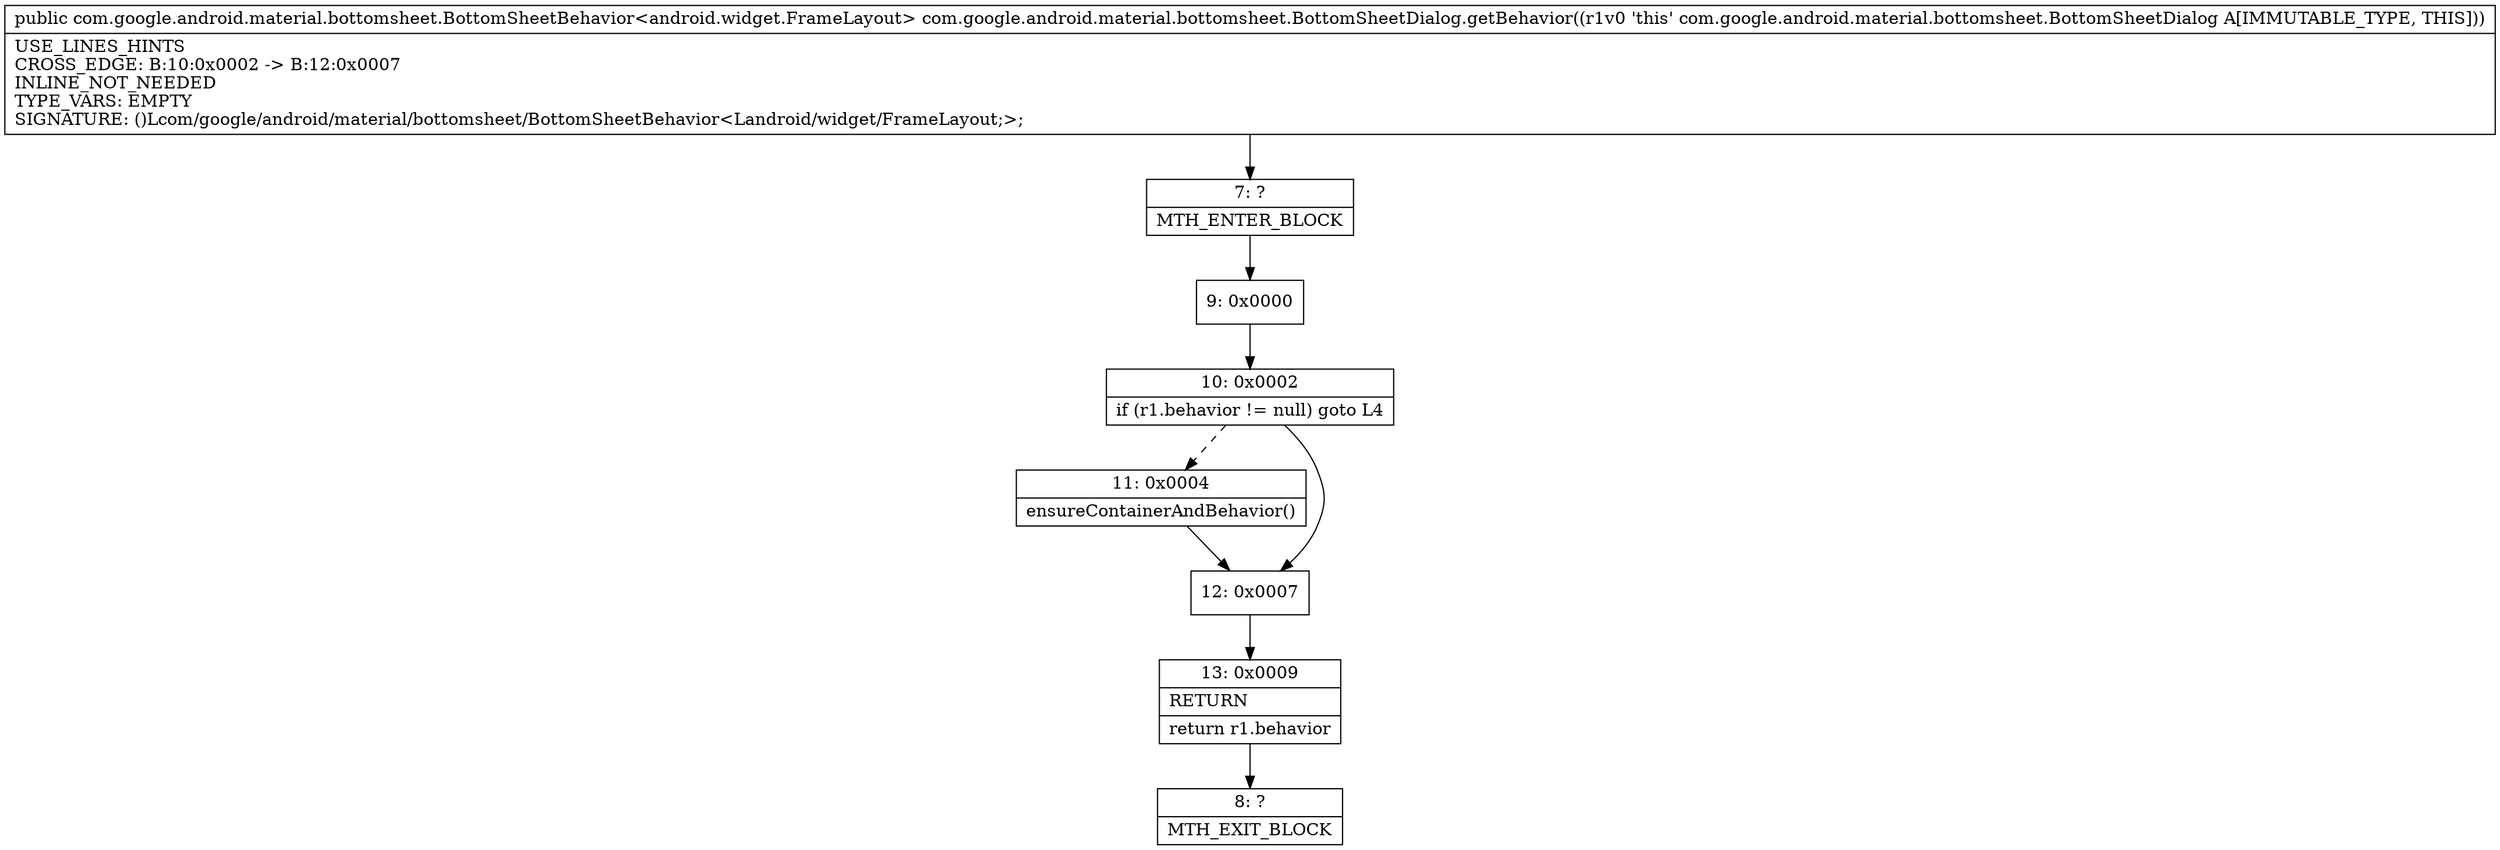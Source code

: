 digraph "CFG forcom.google.android.material.bottomsheet.BottomSheetDialog.getBehavior()Lcom\/google\/android\/material\/bottomsheet\/BottomSheetBehavior;" {
Node_7 [shape=record,label="{7\:\ ?|MTH_ENTER_BLOCK\l}"];
Node_9 [shape=record,label="{9\:\ 0x0000}"];
Node_10 [shape=record,label="{10\:\ 0x0002|if (r1.behavior != null) goto L4\l}"];
Node_11 [shape=record,label="{11\:\ 0x0004|ensureContainerAndBehavior()\l}"];
Node_12 [shape=record,label="{12\:\ 0x0007}"];
Node_13 [shape=record,label="{13\:\ 0x0009|RETURN\l|return r1.behavior\l}"];
Node_8 [shape=record,label="{8\:\ ?|MTH_EXIT_BLOCK\l}"];
MethodNode[shape=record,label="{public com.google.android.material.bottomsheet.BottomSheetBehavior\<android.widget.FrameLayout\> com.google.android.material.bottomsheet.BottomSheetDialog.getBehavior((r1v0 'this' com.google.android.material.bottomsheet.BottomSheetDialog A[IMMUTABLE_TYPE, THIS]))  | USE_LINES_HINTS\lCROSS_EDGE: B:10:0x0002 \-\> B:12:0x0007\lINLINE_NOT_NEEDED\lTYPE_VARS: EMPTY\lSIGNATURE: ()Lcom\/google\/android\/material\/bottomsheet\/BottomSheetBehavior\<Landroid\/widget\/FrameLayout;\>;\l}"];
MethodNode -> Node_7;Node_7 -> Node_9;
Node_9 -> Node_10;
Node_10 -> Node_11[style=dashed];
Node_10 -> Node_12;
Node_11 -> Node_12;
Node_12 -> Node_13;
Node_13 -> Node_8;
}

